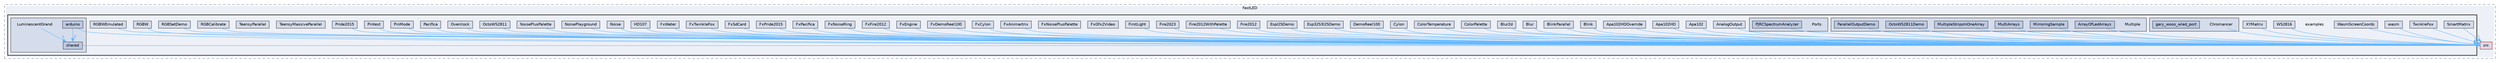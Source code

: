 digraph "FastLED/FastLED/examples"
{
 // LATEX_PDF_SIZE
  bgcolor="transparent";
  edge [fontname=Helvetica,fontsize=10,labelfontname=Helvetica,labelfontsize=10];
  node [fontname=Helvetica,fontsize=10,shape=box,height=0.2,width=0.4];
  compound=true
  subgraph clusterdir_a18f43769d8cbb124f0756c11fff81d6 {
    graph [ bgcolor="#edf0f7", pencolor="grey50", label="FastLED", fontname=Helvetica,fontsize=10 style="filled,dashed", URL="dir_a18f43769d8cbb124f0756c11fff81d6.html",tooltip=""]
  dir_e6a3de723047763e6a27a3cab040759e [label="src", fillcolor="#d5ddec", color="red", style="filled", URL="dir_e6a3de723047763e6a27a3cab040759e.html",tooltip=""];
  subgraph clusterdir_999a185a1a47b3a763bb04a7a263eb0d {
    graph [ bgcolor="#edf0f7", pencolor="grey25", label="", fontname=Helvetica,fontsize=10 style="filled,bold", URL="dir_999a185a1a47b3a763bb04a7a263eb0d.html",tooltip=""]
    dir_999a185a1a47b3a763bb04a7a263eb0d [shape=plaintext, label="examples"];
  dir_041fca68b8cadec1641ea3364fbf56e4 [label="AnalogOutput", fillcolor="#d5ddec", color="grey25", style="filled", URL="dir_041fca68b8cadec1641ea3364fbf56e4.html",tooltip=""];
  dir_35c6375464a936a4bdb42a0d4035abb1 [label="Apa102", fillcolor="#d5ddec", color="grey25", style="filled", URL="dir_35c6375464a936a4bdb42a0d4035abb1.html",tooltip=""];
  dir_5fd16384ba37c56c14b5815a8b0d1717 [label="Apa102HD", fillcolor="#d5ddec", color="grey25", style="filled", URL="dir_5fd16384ba37c56c14b5815a8b0d1717.html",tooltip=""];
  dir_48966779362c50c508f6ff032343fb06 [label="Apa102HDOverride", fillcolor="#d5ddec", color="grey25", style="filled", URL="dir_48966779362c50c508f6ff032343fb06.html",tooltip=""];
  dir_0d9b280aa075d3efc0a42a9c9e98b871 [label="Blink", fillcolor="#d5ddec", color="grey25", style="filled", URL="dir_0d9b280aa075d3efc0a42a9c9e98b871.html",tooltip=""];
  dir_b3b31eaca196144863a947bc4e8afd8a [label="BlinkParallel", fillcolor="#d5ddec", color="grey25", style="filled", URL="dir_b3b31eaca196144863a947bc4e8afd8a.html",tooltip=""];
  dir_503cb5a6a7571d3422904e203ed7e466 [label="Blur", fillcolor="#d5ddec", color="grey25", style="filled", URL="dir_503cb5a6a7571d3422904e203ed7e466.html",tooltip=""];
  dir_8ab53d67167e64e05c3ca914acfe6df0 [label="Blur2d", fillcolor="#d5ddec", color="grey25", style="filled", URL="dir_8ab53d67167e64e05c3ca914acfe6df0.html",tooltip=""];
  subgraph clusterdir_41c35867a801be2cb40f427c5fd9cf99 {
    graph [ bgcolor="#d5ddec", pencolor="grey25", label="", fontname=Helvetica,fontsize=10 style="filled", URL="dir_41c35867a801be2cb40f427c5fd9cf99.html",tooltip=""]
    dir_41c35867a801be2cb40f427c5fd9cf99 [shape=plaintext, label="Chromancer"];
  dir_f897d1d33f17fdb45652363254952936 [label="gary_woos_wled_port", fillcolor="#bcc9e2", color="grey25", style="filled", URL="dir_f897d1d33f17fdb45652363254952936.html",tooltip=""];
  }
  dir_77857c8a28aa23c6347f62bf529dd1b9 [label="ColorPalette", fillcolor="#d5ddec", color="grey25", style="filled", URL="dir_77857c8a28aa23c6347f62bf529dd1b9.html",tooltip=""];
  dir_941eba35f0d313d8df903e01f0f632c1 [label="ColorTemperature", fillcolor="#d5ddec", color="grey25", style="filled", URL="dir_941eba35f0d313d8df903e01f0f632c1.html",tooltip=""];
  dir_7133a971bab55653405b80ec4f198439 [label="Cylon", fillcolor="#d5ddec", color="grey25", style="filled", URL="dir_7133a971bab55653405b80ec4f198439.html",tooltip=""];
  dir_1c208205a7c2b91e1d170aa5b98d7960 [label="DemoReel100", fillcolor="#d5ddec", color="grey25", style="filled", URL="dir_1c208205a7c2b91e1d170aa5b98d7960.html",tooltip=""];
  dir_ae4879c264e21d5e5e28060ea5b99240 [label="Esp32S3I2SDemo", fillcolor="#d5ddec", color="grey25", style="filled", URL="dir_ae4879c264e21d5e5e28060ea5b99240.html",tooltip=""];
  dir_7093a9597672bc47d6037575a8b4ffcf [label="EspI2SDemo", fillcolor="#d5ddec", color="grey25", style="filled", URL="dir_7093a9597672bc47d6037575a8b4ffcf.html",tooltip=""];
  dir_c26f70f85d1fc51e7759b22de775d78c [label="Fire2012", fillcolor="#d5ddec", color="grey25", style="filled", URL="dir_c26f70f85d1fc51e7759b22de775d78c.html",tooltip=""];
  dir_bd551b7d37ddcb1b098658337457ce5d [label="Fire2012WithPalette", fillcolor="#d5ddec", color="grey25", style="filled", URL="dir_bd551b7d37ddcb1b098658337457ce5d.html",tooltip=""];
  dir_f59e9a012be86f76083caedf5257954a [label="Fire2023", fillcolor="#d5ddec", color="grey25", style="filled", URL="dir_f59e9a012be86f76083caedf5257954a.html",tooltip=""];
  dir_a08e5b5371a8dc3969c19775bfd561bc [label="FirstLight", fillcolor="#d5ddec", color="grey25", style="filled", URL="dir_a08e5b5371a8dc3969c19775bfd561bc.html",tooltip=""];
  dir_508566d9795ce33e9d3d90aefe9200e1 [label="FxAnimartrix", fillcolor="#d5ddec", color="grey25", style="filled", URL="dir_508566d9795ce33e9d3d90aefe9200e1.html",tooltip=""];
  dir_1c77937876f4d413013b3ab4c74b83e8 [label="FxCylon", fillcolor="#d5ddec", color="grey25", style="filled", URL="dir_1c77937876f4d413013b3ab4c74b83e8.html",tooltip=""];
  dir_7361e9dcd6d4b069774a2d04c81cf5df [label="FxDemoReel100", fillcolor="#d5ddec", color="grey25", style="filled", URL="dir_7361e9dcd6d4b069774a2d04c81cf5df.html",tooltip=""];
  dir_62dfe8d2315611867cf968706bfe9898 [label="FxEngine", fillcolor="#d5ddec", color="grey25", style="filled", URL="dir_62dfe8d2315611867cf968706bfe9898.html",tooltip=""];
  dir_5cf1a1caa6e140106957b5ea2060ad62 [label="FxFire2012", fillcolor="#d5ddec", color="grey25", style="filled", URL="dir_5cf1a1caa6e140106957b5ea2060ad62.html",tooltip=""];
  dir_dac39e60d74ffe7dcf0974de5898f66a [label="FxGfx2Video", fillcolor="#d5ddec", color="grey25", style="filled", URL="dir_dac39e60d74ffe7dcf0974de5898f66a.html",tooltip=""];
  dir_3bca95732fd3a6872bb307ac8f914668 [label="FxNoisePlusPalette", fillcolor="#d5ddec", color="grey25", style="filled", URL="dir_3bca95732fd3a6872bb307ac8f914668.html",tooltip=""];
  dir_7c365e992efa81c4dc54595b7a37b732 [label="FxNoiseRing", fillcolor="#d5ddec", color="grey25", style="filled", URL="dir_7c365e992efa81c4dc54595b7a37b732.html",tooltip=""];
  dir_e8f718af1b76a3c9c5c4bd784eb4a70b [label="FxPacifica", fillcolor="#d5ddec", color="grey25", style="filled", URL="dir_e8f718af1b76a3c9c5c4bd784eb4a70b.html",tooltip=""];
  dir_a5023c437237d2924c60bb7ffc6afe5d [label="FxPride2015", fillcolor="#d5ddec", color="grey25", style="filled", URL="dir_a5023c437237d2924c60bb7ffc6afe5d.html",tooltip=""];
  dir_49b092a85dd8268bbd8a16962d0d5cb3 [label="FxSdCard", fillcolor="#d5ddec", color="grey25", style="filled", URL="dir_49b092a85dd8268bbd8a16962d0d5cb3.html",tooltip=""];
  dir_e26b2d7b1eee6dc3f24663b84527bea4 [label="FxTwinkleFox", fillcolor="#d5ddec", color="grey25", style="filled", URL="dir_e26b2d7b1eee6dc3f24663b84527bea4.html",tooltip=""];
  dir_900f578a0ece25ca868e7622bc1a2808 [label="FxWater", fillcolor="#d5ddec", color="grey25", style="filled", URL="dir_900f578a0ece25ca868e7622bc1a2808.html",tooltip=""];
  dir_5f8e2d75201eebde0ec06534971e8065 [label="HD107", fillcolor="#d5ddec", color="grey25", style="filled", URL="dir_5f8e2d75201eebde0ec06534971e8065.html",tooltip=""];
  subgraph clusterdir_ac63e9a05d41470e9169a0e40ebfa73d {
    graph [ bgcolor="#d5ddec", pencolor="grey25", label="", fontname=Helvetica,fontsize=10 style="filled", URL="dir_ac63e9a05d41470e9169a0e40ebfa73d.html",tooltip=""]
    dir_ac63e9a05d41470e9169a0e40ebfa73d [shape=plaintext, label="LuminescentGrand"];
  dir_582a7a524a0e0419da4771a024b421af [label="arduino", fillcolor="#bcc9e2", color="grey25", style="filled", URL="dir_582a7a524a0e0419da4771a024b421af.html",tooltip=""];
  dir_65141e71d11ba560a8828e9c9ac20428 [label="shared", fillcolor="#bcc9e2", color="grey25", style="filled", URL="dir_65141e71d11ba560a8828e9c9ac20428.html",tooltip=""];
  }
  subgraph clusterdir_cf565d769feee0e1d0af50e50032e883 {
    graph [ bgcolor="#d5ddec", pencolor="grey25", label="", fontname=Helvetica,fontsize=10 style="filled", URL="dir_cf565d769feee0e1d0af50e50032e883.html",tooltip=""]
    dir_cf565d769feee0e1d0af50e50032e883 [shape=plaintext, label="Multiple"];
  dir_ebaad0f63688afaf4b6ea804b6ab7487 [label="ArrayOfLedArrays", fillcolor="#bcc9e2", color="grey25", style="filled", URL="dir_ebaad0f63688afaf4b6ea804b6ab7487.html",tooltip=""];
  dir_4c4b294753c6657943c86ce62458361c [label="MirroringSample", fillcolor="#bcc9e2", color="grey25", style="filled", URL="dir_4c4b294753c6657943c86ce62458361c.html",tooltip=""];
  dir_58eb9b49cdc97b4f4cfaaae464cf2098 [label="MultiArrays", fillcolor="#bcc9e2", color="grey25", style="filled", URL="dir_58eb9b49cdc97b4f4cfaaae464cf2098.html",tooltip=""];
  dir_c9b83d825921d6611fd97fec81ddf548 [label="MultipleStripsInOneArray", fillcolor="#bcc9e2", color="grey25", style="filled", URL="dir_c9b83d825921d6611fd97fec81ddf548.html",tooltip=""];
  dir_bddb57c90fab833550018aac4ac5299f [label="OctoWS2811Demo", fillcolor="#bcc9e2", color="grey25", style="filled", URL="dir_bddb57c90fab833550018aac4ac5299f.html",tooltip=""];
  dir_a429fdc1f7b872e32678f16e26617b54 [label="ParallelOutputDemo", fillcolor="#bcc9e2", color="grey25", style="filled", URL="dir_a429fdc1f7b872e32678f16e26617b54.html",tooltip=""];
  }
  dir_9068b4a93a00ce66f09924a98802d0f4 [label="Noise", fillcolor="#d5ddec", color="grey25", style="filled", URL="dir_9068b4a93a00ce66f09924a98802d0f4.html",tooltip=""];
  dir_4e1e2418151b911cd2ce22eb4d27d472 [label="NoisePlayground", fillcolor="#d5ddec", color="grey25", style="filled", URL="dir_4e1e2418151b911cd2ce22eb4d27d472.html",tooltip=""];
  dir_20d7b8d40be2c7189f28c8cb003c8b2d [label="NoisePlusPalette", fillcolor="#d5ddec", color="grey25", style="filled", URL="dir_20d7b8d40be2c7189f28c8cb003c8b2d.html",tooltip=""];
  dir_efb9d61f3a665c896d00a86cd80fc2d9 [label="OctoWS2811", fillcolor="#d5ddec", color="grey25", style="filled", URL="dir_efb9d61f3a665c896d00a86cd80fc2d9.html",tooltip=""];
  dir_f73b84825f66dc29f102e1d008d72104 [label="Overclock", fillcolor="#d5ddec", color="grey25", style="filled", URL="dir_f73b84825f66dc29f102e1d008d72104.html",tooltip=""];
  dir_5048b02f18d2acfd3813eebad03b0502 [label="Pacifica", fillcolor="#d5ddec", color="grey25", style="filled", URL="dir_5048b02f18d2acfd3813eebad03b0502.html",tooltip=""];
  dir_0e3a6bf4d488a017e489dd3532043080 [label="PinMode", fillcolor="#d5ddec", color="grey25", style="filled", URL="dir_0e3a6bf4d488a017e489dd3532043080.html",tooltip=""];
  dir_c16b2df86eedbff65c1859fa353d2c58 [label="Pintest", fillcolor="#d5ddec", color="grey25", style="filled", URL="dir_c16b2df86eedbff65c1859fa353d2c58.html",tooltip=""];
  subgraph clusterdir_b210d7440115f1419076079c75eb7f85 {
    graph [ bgcolor="#d5ddec", pencolor="grey25", label="", fontname=Helvetica,fontsize=10 style="filled", URL="dir_b210d7440115f1419076079c75eb7f85.html",tooltip=""]
    dir_b210d7440115f1419076079c75eb7f85 [shape=plaintext, label="Ports"];
  dir_4a97c91c60b685ff84fb4525d06debcd [label="PJRCSpectrumAnalyzer", fillcolor="#bcc9e2", color="grey25", style="filled", URL="dir_4a97c91c60b685ff84fb4525d06debcd.html",tooltip=""];
  }
  dir_e4ac7ec8062fd60b52e5727104ef3f5d [label="Pride2015", fillcolor="#d5ddec", color="grey25", style="filled", URL="dir_e4ac7ec8062fd60b52e5727104ef3f5d.html",tooltip=""];
  dir_3ef1320a79bbe74036309ad935b9ff0f [label="RGBCalibrate", fillcolor="#d5ddec", color="grey25", style="filled", URL="dir_3ef1320a79bbe74036309ad935b9ff0f.html",tooltip=""];
  dir_b2bad0eec211da615e2021b6037dae10 [label="RGBSetDemo", fillcolor="#d5ddec", color="grey25", style="filled", URL="dir_b2bad0eec211da615e2021b6037dae10.html",tooltip=""];
  dir_5fc3f31fc2382fb2e4e058d0d5e13977 [label="RGBW", fillcolor="#d5ddec", color="grey25", style="filled", URL="dir_5fc3f31fc2382fb2e4e058d0d5e13977.html",tooltip=""];
  dir_227d506c4701d3f30b7b5c12fc0cb949 [label="RGBWEmulated", fillcolor="#d5ddec", color="grey25", style="filled", URL="dir_227d506c4701d3f30b7b5c12fc0cb949.html",tooltip=""];
  dir_5acf625bfbc469ca8bd4b5780b49a3dd [label="SmartMatrix", fillcolor="#d5ddec", color="grey25", style="filled", URL="dir_5acf625bfbc469ca8bd4b5780b49a3dd.html",tooltip=""];
  dir_2758cbab7550b21bcde70b1da3437be3 [label="TeensyMassiveParallel", fillcolor="#d5ddec", color="grey25", style="filled", URL="dir_2758cbab7550b21bcde70b1da3437be3.html",tooltip=""];
  dir_b1e4aee6543d847dcbff64b6774948f5 [label="TeensyParallel", fillcolor="#d5ddec", color="grey25", style="filled", URL="dir_b1e4aee6543d847dcbff64b6774948f5.html",tooltip=""];
  dir_6ca926b9544160b3d1c8e32d5a2695df [label="TwinkleFox", fillcolor="#d5ddec", color="grey25", style="filled", URL="dir_6ca926b9544160b3d1c8e32d5a2695df.html",tooltip=""];
  dir_7a28df1d83a0fc2bdbe3199769912531 [label="wasm", fillcolor="#d5ddec", color="grey25", style="filled", URL="dir_7a28df1d83a0fc2bdbe3199769912531.html",tooltip=""];
  dir_d2f5cbc12217a7ff68477e7d4d446925 [label="WasmScreenCoords", fillcolor="#d5ddec", color="grey25", style="filled", URL="dir_d2f5cbc12217a7ff68477e7d4d446925.html",tooltip=""];
  dir_d0e32a6b565980335ac72c8e21bff67f [label="WS2816", fillcolor="#d5ddec", color="grey25", style="filled", URL="dir_d0e32a6b565980335ac72c8e21bff67f.html",tooltip=""];
  dir_0304c9a4cfdef2d5ec8ab04b8d1f01a7 [label="XYMatrix", fillcolor="#d5ddec", color="grey25", style="filled", URL="dir_0304c9a4cfdef2d5ec8ab04b8d1f01a7.html",tooltip=""];
  }
  }
  dir_041fca68b8cadec1641ea3364fbf56e4->dir_e6a3de723047763e6a27a3cab040759e [headlabel="1", labeldistance=1.5 headhref="dir_000002_000075.html" href="dir_000002_000075.html" color="steelblue1" fontcolor="steelblue1"];
  dir_35c6375464a936a4bdb42a0d4035abb1->dir_e6a3de723047763e6a27a3cab040759e [headlabel="2", labeldistance=1.5 headhref="dir_000003_000075.html" href="dir_000003_000075.html" color="steelblue1" fontcolor="steelblue1"];
  dir_5fd16384ba37c56c14b5815a8b0d1717->dir_e6a3de723047763e6a27a3cab040759e [headlabel="2", labeldistance=1.5 headhref="dir_000004_000075.html" href="dir_000004_000075.html" color="steelblue1" fontcolor="steelblue1"];
  dir_48966779362c50c508f6ff032343fb06->dir_e6a3de723047763e6a27a3cab040759e [headlabel="2", labeldistance=1.5 headhref="dir_000005_000075.html" href="dir_000005_000075.html" color="steelblue1" fontcolor="steelblue1"];
  dir_0d9b280aa075d3efc0a42a9c9e98b871->dir_e6a3de723047763e6a27a3cab040759e [headlabel="1", labeldistance=1.5 headhref="dir_000009_000075.html" href="dir_000009_000075.html" color="steelblue1" fontcolor="steelblue1"];
  dir_b3b31eaca196144863a947bc4e8afd8a->dir_e6a3de723047763e6a27a3cab040759e [headlabel="1", labeldistance=1.5 headhref="dir_000010_000075.html" href="dir_000010_000075.html" color="steelblue1" fontcolor="steelblue1"];
  dir_503cb5a6a7571d3422904e203ed7e466->dir_e6a3de723047763e6a27a3cab040759e [headlabel="1", labeldistance=1.5 headhref="dir_000011_000075.html" href="dir_000011_000075.html" color="steelblue1" fontcolor="steelblue1"];
  dir_8ab53d67167e64e05c3ca914acfe6df0->dir_e6a3de723047763e6a27a3cab040759e [headlabel="3", labeldistance=1.5 headhref="dir_000012_000075.html" href="dir_000012_000075.html" color="steelblue1" fontcolor="steelblue1"];
  dir_41c35867a801be2cb40f427c5fd9cf99->dir_e6a3de723047763e6a27a3cab040759e [headlabel="9", labeldistance=1.5 headhref="dir_000013_000075.html" href="dir_000013_000075.html" color="steelblue1" fontcolor="steelblue1"];
  dir_77857c8a28aa23c6347f62bf529dd1b9->dir_e6a3de723047763e6a27a3cab040759e [headlabel="1", labeldistance=1.5 headhref="dir_000014_000075.html" href="dir_000014_000075.html" color="steelblue1" fontcolor="steelblue1"];
  dir_941eba35f0d313d8df903e01f0f632c1->dir_e6a3de723047763e6a27a3cab040759e [headlabel="1", labeldistance=1.5 headhref="dir_000015_000075.html" href="dir_000015_000075.html" color="steelblue1" fontcolor="steelblue1"];
  dir_7133a971bab55653405b80ec4f198439->dir_e6a3de723047763e6a27a3cab040759e [headlabel="1", labeldistance=1.5 headhref="dir_000016_000075.html" href="dir_000016_000075.html" color="steelblue1" fontcolor="steelblue1"];
  dir_1c208205a7c2b91e1d170aa5b98d7960->dir_e6a3de723047763e6a27a3cab040759e [headlabel="1", labeldistance=1.5 headhref="dir_000017_000075.html" href="dir_000017_000075.html" color="steelblue1" fontcolor="steelblue1"];
  dir_ae4879c264e21d5e5e28060ea5b99240->dir_e6a3de723047763e6a27a3cab040759e [headlabel="2", labeldistance=1.5 headhref="dir_000019_000075.html" href="dir_000019_000075.html" color="steelblue1" fontcolor="steelblue1"];
  dir_7093a9597672bc47d6037575a8b4ffcf->dir_e6a3de723047763e6a27a3cab040759e [headlabel="1", labeldistance=1.5 headhref="dir_000020_000075.html" href="dir_000020_000075.html" color="steelblue1" fontcolor="steelblue1"];
  dir_c26f70f85d1fc51e7759b22de775d78c->dir_e6a3de723047763e6a27a3cab040759e [headlabel="1", labeldistance=1.5 headhref="dir_000025_000075.html" href="dir_000025_000075.html" color="steelblue1" fontcolor="steelblue1"];
  dir_bd551b7d37ddcb1b098658337457ce5d->dir_e6a3de723047763e6a27a3cab040759e [headlabel="1", labeldistance=1.5 headhref="dir_000026_000075.html" href="dir_000026_000075.html" color="steelblue1" fontcolor="steelblue1"];
  dir_f59e9a012be86f76083caedf5257954a->dir_e6a3de723047763e6a27a3cab040759e [headlabel="4", labeldistance=1.5 headhref="dir_000027_000075.html" href="dir_000027_000075.html" color="steelblue1" fontcolor="steelblue1"];
  dir_a08e5b5371a8dc3969c19775bfd561bc->dir_e6a3de723047763e6a27a3cab040759e [headlabel="1", labeldistance=1.5 headhref="dir_000028_000075.html" href="dir_000028_000075.html" color="steelblue1" fontcolor="steelblue1"];
  dir_508566d9795ce33e9d3d90aefe9200e1->dir_e6a3de723047763e6a27a3cab040759e [headlabel="6", labeldistance=1.5 headhref="dir_000031_000075.html" href="dir_000031_000075.html" color="steelblue1" fontcolor="steelblue1"];
  dir_1c77937876f4d413013b3ab4c74b83e8->dir_e6a3de723047763e6a27a3cab040759e [headlabel="2", labeldistance=1.5 headhref="dir_000032_000075.html" href="dir_000032_000075.html" color="steelblue1" fontcolor="steelblue1"];
  dir_7361e9dcd6d4b069774a2d04c81cf5df->dir_e6a3de723047763e6a27a3cab040759e [headlabel="2", labeldistance=1.5 headhref="dir_000033_000075.html" href="dir_000033_000075.html" color="steelblue1" fontcolor="steelblue1"];
  dir_62dfe8d2315611867cf968706bfe9898->dir_e6a3de723047763e6a27a3cab040759e [headlabel="5", labeldistance=1.5 headhref="dir_000034_000075.html" href="dir_000034_000075.html" color="steelblue1" fontcolor="steelblue1"];
  dir_5cf1a1caa6e140106957b5ea2060ad62->dir_e6a3de723047763e6a27a3cab040759e [headlabel="2", labeldistance=1.5 headhref="dir_000035_000075.html" href="dir_000035_000075.html" color="steelblue1" fontcolor="steelblue1"];
  dir_7c365e992efa81c4dc54595b7a37b732->dir_e6a3de723047763e6a27a3cab040759e [headlabel="9", labeldistance=1.5 headhref="dir_000038_000075.html" href="dir_000038_000075.html" color="steelblue1" fontcolor="steelblue1"];
  dir_e8f718af1b76a3c9c5c4bd784eb4a70b->dir_e6a3de723047763e6a27a3cab040759e [headlabel="2", labeldistance=1.5 headhref="dir_000039_000075.html" href="dir_000039_000075.html" color="steelblue1" fontcolor="steelblue1"];
  dir_a5023c437237d2924c60bb7ffc6afe5d->dir_e6a3de723047763e6a27a3cab040759e [headlabel="2", labeldistance=1.5 headhref="dir_000040_000075.html" href="dir_000040_000075.html" color="steelblue1" fontcolor="steelblue1"];
  dir_49b092a85dd8268bbd8a16962d0d5cb3->dir_e6a3de723047763e6a27a3cab040759e [headlabel="7", labeldistance=1.5 headhref="dir_000041_000075.html" href="dir_000041_000075.html" color="steelblue1" fontcolor="steelblue1"];
  dir_e26b2d7b1eee6dc3f24663b84527bea4->dir_e6a3de723047763e6a27a3cab040759e [headlabel="2", labeldistance=1.5 headhref="dir_000042_000075.html" href="dir_000042_000075.html" color="steelblue1" fontcolor="steelblue1"];
  dir_900f578a0ece25ca868e7622bc1a2808->dir_e6a3de723047763e6a27a3cab040759e [headlabel="2", labeldistance=1.5 headhref="dir_000043_000075.html" href="dir_000043_000075.html" color="steelblue1" fontcolor="steelblue1"];
  dir_5f8e2d75201eebde0ec06534971e8065->dir_e6a3de723047763e6a27a3cab040759e [headlabel="2", labeldistance=1.5 headhref="dir_000045_000075.html" href="dir_000045_000075.html" color="steelblue1" fontcolor="steelblue1"];
  dir_ac63e9a05d41470e9169a0e40ebfa73d->dir_65141e71d11ba560a8828e9c9ac20428 [headlabel="9", labeldistance=1.5 headhref="dir_000049_000073.html" href="dir_000049_000073.html" color="steelblue1" fontcolor="steelblue1"];
  dir_582a7a524a0e0419da4771a024b421af->dir_65141e71d11ba560a8828e9c9ac20428 [headlabel="8", labeldistance=1.5 headhref="dir_000006_000073.html" href="dir_000006_000073.html" color="steelblue1" fontcolor="steelblue1"];
  dir_582a7a524a0e0419da4771a024b421af->dir_e6a3de723047763e6a27a3cab040759e [headlabel="8", labeldistance=1.5 headhref="dir_000006_000075.html" href="dir_000006_000075.html" color="steelblue1" fontcolor="steelblue1"];
  dir_65141e71d11ba560a8828e9c9ac20428->dir_e6a3de723047763e6a27a3cab040759e [headlabel="1", labeldistance=1.5 headhref="dir_000073_000075.html" href="dir_000073_000075.html" color="steelblue1" fontcolor="steelblue1"];
  dir_ebaad0f63688afaf4b6ea804b6ab7487->dir_e6a3de723047763e6a27a3cab040759e [headlabel="1", labeldistance=1.5 headhref="dir_000008_000075.html" href="dir_000008_000075.html" color="steelblue1" fontcolor="steelblue1"];
  dir_4c4b294753c6657943c86ce62458361c->dir_e6a3de723047763e6a27a3cab040759e [headlabel="1", labeldistance=1.5 headhref="dir_000050_000075.html" href="dir_000050_000075.html" color="steelblue1" fontcolor="steelblue1"];
  dir_58eb9b49cdc97b4f4cfaaae464cf2098->dir_e6a3de723047763e6a27a3cab040759e [headlabel="1", labeldistance=1.5 headhref="dir_000051_000075.html" href="dir_000051_000075.html" color="steelblue1" fontcolor="steelblue1"];
  dir_c9b83d825921d6611fd97fec81ddf548->dir_e6a3de723047763e6a27a3cab040759e [headlabel="1", labeldistance=1.5 headhref="dir_000053_000075.html" href="dir_000053_000075.html" color="steelblue1" fontcolor="steelblue1"];
  dir_bddb57c90fab833550018aac4ac5299f->dir_e6a3de723047763e6a27a3cab040759e [headlabel="1", labeldistance=1.5 headhref="dir_000059_000075.html" href="dir_000059_000075.html" color="steelblue1" fontcolor="steelblue1"];
  dir_a429fdc1f7b872e32678f16e26617b54->dir_e6a3de723047763e6a27a3cab040759e [headlabel="1", labeldistance=1.5 headhref="dir_000062_000075.html" href="dir_000062_000075.html" color="steelblue1" fontcolor="steelblue1"];
  dir_9068b4a93a00ce66f09924a98802d0f4->dir_e6a3de723047763e6a27a3cab040759e [headlabel="1", labeldistance=1.5 headhref="dir_000054_000075.html" href="dir_000054_000075.html" color="steelblue1" fontcolor="steelblue1"];
  dir_4e1e2418151b911cd2ce22eb4d27d472->dir_e6a3de723047763e6a27a3cab040759e [headlabel="1", labeldistance=1.5 headhref="dir_000055_000075.html" href="dir_000055_000075.html" color="steelblue1" fontcolor="steelblue1"];
  dir_20d7b8d40be2c7189f28c8cb003c8b2d->dir_e6a3de723047763e6a27a3cab040759e [headlabel="1", labeldistance=1.5 headhref="dir_000056_000075.html" href="dir_000056_000075.html" color="steelblue1" fontcolor="steelblue1"];
  dir_efb9d61f3a665c896d00a86cd80fc2d9->dir_e6a3de723047763e6a27a3cab040759e [headlabel="1", labeldistance=1.5 headhref="dir_000058_000075.html" href="dir_000058_000075.html" color="steelblue1" fontcolor="steelblue1"];
  dir_f73b84825f66dc29f102e1d008d72104->dir_e6a3de723047763e6a27a3cab040759e [headlabel="3", labeldistance=1.5 headhref="dir_000060_000075.html" href="dir_000060_000075.html" color="steelblue1" fontcolor="steelblue1"];
  dir_5048b02f18d2acfd3813eebad03b0502->dir_e6a3de723047763e6a27a3cab040759e [headlabel="1", labeldistance=1.5 headhref="dir_000061_000075.html" href="dir_000061_000075.html" color="steelblue1" fontcolor="steelblue1"];
  dir_0e3a6bf4d488a017e489dd3532043080->dir_e6a3de723047763e6a27a3cab040759e [headlabel="1", labeldistance=1.5 headhref="dir_000063_000075.html" href="dir_000063_000075.html" color="steelblue1" fontcolor="steelblue1"];
  dir_c16b2df86eedbff65c1859fa353d2c58->dir_e6a3de723047763e6a27a3cab040759e [headlabel="1", labeldistance=1.5 headhref="dir_000064_000075.html" href="dir_000064_000075.html" color="steelblue1" fontcolor="steelblue1"];
  dir_4a97c91c60b685ff84fb4525d06debcd->dir_e6a3de723047763e6a27a3cab040759e [headlabel="1", labeldistance=1.5 headhref="dir_000065_000075.html" href="dir_000065_000075.html" color="steelblue1" fontcolor="steelblue1"];
  dir_e4ac7ec8062fd60b52e5727104ef3f5d->dir_e6a3de723047763e6a27a3cab040759e [headlabel="1", labeldistance=1.5 headhref="dir_000067_000075.html" href="dir_000067_000075.html" color="steelblue1" fontcolor="steelblue1"];
  dir_3ef1320a79bbe74036309ad935b9ff0f->dir_e6a3de723047763e6a27a3cab040759e [headlabel="1", labeldistance=1.5 headhref="dir_000068_000075.html" href="dir_000068_000075.html" color="steelblue1" fontcolor="steelblue1"];
  dir_b2bad0eec211da615e2021b6037dae10->dir_e6a3de723047763e6a27a3cab040759e [headlabel="1", labeldistance=1.5 headhref="dir_000069_000075.html" href="dir_000069_000075.html" color="steelblue1" fontcolor="steelblue1"];
  dir_5fc3f31fc2382fb2e4e058d0d5e13977->dir_e6a3de723047763e6a27a3cab040759e [headlabel="1", labeldistance=1.5 headhref="dir_000070_000075.html" href="dir_000070_000075.html" color="steelblue1" fontcolor="steelblue1"];
  dir_227d506c4701d3f30b7b5c12fc0cb949->dir_e6a3de723047763e6a27a3cab040759e [headlabel="1", labeldistance=1.5 headhref="dir_000071_000075.html" href="dir_000071_000075.html" color="steelblue1" fontcolor="steelblue1"];
  dir_5acf625bfbc469ca8bd4b5780b49a3dd->dir_e6a3de723047763e6a27a3cab040759e [headlabel="1", labeldistance=1.5 headhref="dir_000074_000075.html" href="dir_000074_000075.html" color="steelblue1" fontcolor="steelblue1"];
  dir_6ca926b9544160b3d1c8e32d5a2695df->dir_e6a3de723047763e6a27a3cab040759e [headlabel="1", labeldistance=1.5 headhref="dir_000082_000075.html" href="dir_000082_000075.html" color="steelblue1" fontcolor="steelblue1"];
  dir_7a28df1d83a0fc2bdbe3199769912531->dir_e6a3de723047763e6a27a3cab040759e [headlabel="7", labeldistance=1.5 headhref="dir_000084_000075.html" href="dir_000084_000075.html" color="steelblue1" fontcolor="steelblue1"];
  dir_d2f5cbc12217a7ff68477e7d4d446925->dir_e6a3de723047763e6a27a3cab040759e [headlabel="5", labeldistance=1.5 headhref="dir_000085_000075.html" href="dir_000085_000075.html" color="steelblue1" fontcolor="steelblue1"];
  dir_d0e32a6b565980335ac72c8e21bff67f->dir_e6a3de723047763e6a27a3cab040759e [headlabel="1", labeldistance=1.5 headhref="dir_000086_000075.html" href="dir_000086_000075.html" color="steelblue1" fontcolor="steelblue1"];
  dir_0304c9a4cfdef2d5ec8ab04b8d1f01a7->dir_e6a3de723047763e6a27a3cab040759e [headlabel="1", labeldistance=1.5 headhref="dir_000087_000075.html" href="dir_000087_000075.html" color="steelblue1" fontcolor="steelblue1"];
}
